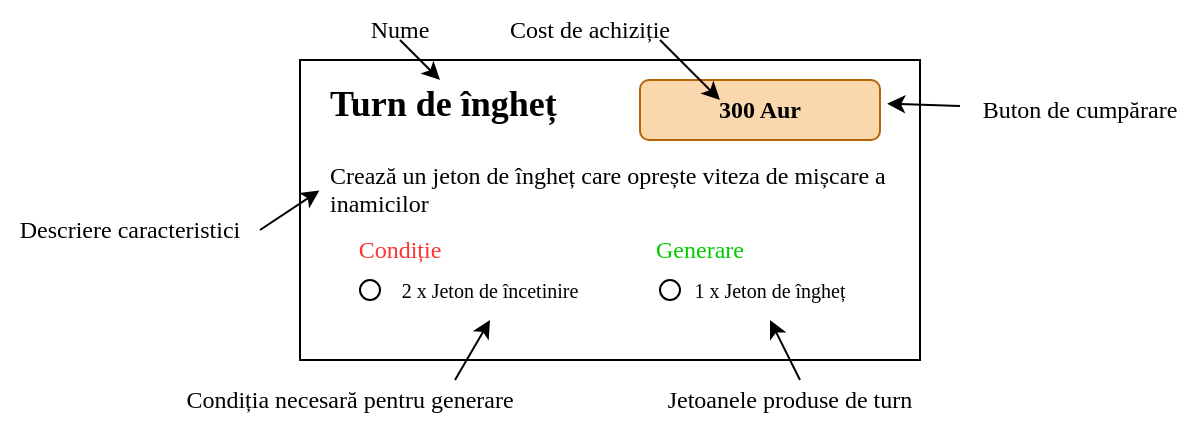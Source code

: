 <mxfile version="21.2.8" type="device" pages="5">
  <diagram name="Pasiv" id="jc4o6tuWXbmoItbEEhrw">
    <mxGraphModel dx="885" dy="820" grid="1" gridSize="10" guides="1" tooltips="1" connect="1" arrows="1" fold="1" page="1" pageScale="1" pageWidth="827" pageHeight="1169" math="0" shadow="0">
      <root>
        <mxCell id="0" />
        <mxCell id="1" parent="0" />
        <mxCell id="uwmjzWsa338FhrOG6r55-3" value="" style="rounded=0;whiteSpace=wrap;html=1;fontFamily=Times New Roman;" parent="1" vertex="1">
          <mxGeometry x="320" y="360" width="310" height="150" as="geometry" />
        </mxCell>
        <mxCell id="uwmjzWsa338FhrOG6r55-1" value="&lt;h1&gt;&lt;font style=&quot;font-size: 18px;&quot;&gt;Turn de îngheț&lt;/font&gt;&lt;/h1&gt;&lt;p&gt;Crează un jeton de îngheț care oprește viteza de mișcare a inamicilor&lt;/p&gt;" style="text;html=1;fillColor=none;spacing=5;spacingTop=-20;whiteSpace=wrap;overflow=hidden;rounded=0;fontFamily=Times New Roman;" parent="1" vertex="1">
          <mxGeometry x="330" y="360" width="290" height="80" as="geometry" />
        </mxCell>
        <mxCell id="uwmjzWsa338FhrOG6r55-2" value="&lt;b&gt;300 Aur&lt;/b&gt;" style="rounded=1;whiteSpace=wrap;html=1;fillColor=#fad7ac;strokeColor=#b46504;fontFamily=Times New Roman;" parent="1" vertex="1">
          <mxGeometry x="490" y="370" width="120" height="30" as="geometry" />
        </mxCell>
        <mxCell id="uwmjzWsa338FhrOG6r55-4" value="" style="endArrow=classic;html=1;rounded=0;exitX=0.5;exitY=0.667;exitDx=0;exitDy=0;exitPerimeter=0;fontFamily=Times New Roman;" parent="1" source="uwmjzWsa338FhrOG6r55-7" edge="1">
          <mxGeometry width="50" height="50" relative="1" as="geometry">
            <mxPoint x="390" y="340" as="sourcePoint" />
            <mxPoint x="390" y="370" as="targetPoint" />
          </mxGeometry>
        </mxCell>
        <mxCell id="uwmjzWsa338FhrOG6r55-6" value="" style="endArrow=classic;html=1;rounded=0;entryX=0.333;entryY=0.333;entryDx=0;entryDy=0;entryPerimeter=0;fontFamily=Times New Roman;" parent="1" target="uwmjzWsa338FhrOG6r55-2" edge="1">
          <mxGeometry width="50" height="50" relative="1" as="geometry">
            <mxPoint x="500" y="350" as="sourcePoint" />
            <mxPoint x="560" y="330" as="targetPoint" />
          </mxGeometry>
        </mxCell>
        <mxCell id="uwmjzWsa338FhrOG6r55-7" value="Nume" style="text;html=1;strokeColor=none;fillColor=none;align=center;verticalAlign=middle;whiteSpace=wrap;rounded=0;fontFamily=Times New Roman;" parent="1" vertex="1">
          <mxGeometry x="340" y="330" width="60" height="30" as="geometry" />
        </mxCell>
        <mxCell id="uwmjzWsa338FhrOG6r55-8" value="Descriere caracteristici" style="text;html=1;strokeColor=none;fillColor=none;align=center;verticalAlign=middle;whiteSpace=wrap;rounded=0;fontFamily=Times New Roman;" parent="1" vertex="1">
          <mxGeometry x="170" y="430" width="130" height="30" as="geometry" />
        </mxCell>
        <mxCell id="uwmjzWsa338FhrOG6r55-9" value="Cost de achiziție" style="text;html=1;strokeColor=none;fillColor=none;align=center;verticalAlign=middle;whiteSpace=wrap;rounded=0;fontFamily=Times New Roman;" parent="1" vertex="1">
          <mxGeometry x="410" y="330" width="110" height="30" as="geometry" />
        </mxCell>
        <mxCell id="uwmjzWsa338FhrOG6r55-10" value="" style="endArrow=classic;html=1;rounded=0;entryX=1.03;entryY=0.395;entryDx=0;entryDy=0;entryPerimeter=0;fontFamily=Times New Roman;" parent="1" source="uwmjzWsa338FhrOG6r55-11" target="uwmjzWsa338FhrOG6r55-2" edge="1">
          <mxGeometry width="50" height="50" relative="1" as="geometry">
            <mxPoint x="580" y="350" as="sourcePoint" />
            <mxPoint x="590" y="330" as="targetPoint" />
          </mxGeometry>
        </mxCell>
        <mxCell id="uwmjzWsa338FhrOG6r55-11" value="Buton de cumpărare" style="text;html=1;strokeColor=none;fillColor=none;align=center;verticalAlign=middle;whiteSpace=wrap;rounded=0;fontFamily=Times New Roman;" parent="1" vertex="1">
          <mxGeometry x="650" y="370" width="120" height="30" as="geometry" />
        </mxCell>
        <mxCell id="uwmjzWsa338FhrOG6r55-12" value="Condiție" style="text;html=1;align=center;verticalAlign=middle;whiteSpace=wrap;rounded=0;fontColor=#FF3333;fontFamily=Times New Roman;" parent="1" vertex="1">
          <mxGeometry x="340" y="440" width="60" height="30" as="geometry" />
        </mxCell>
        <mxCell id="uwmjzWsa338FhrOG6r55-13" value="2 x Jeton de încetinire" style="text;html=1;strokeColor=none;fillColor=none;align=center;verticalAlign=middle;whiteSpace=wrap;rounded=0;fontSize=10;fontFamily=Times New Roman;" parent="1" vertex="1">
          <mxGeometry x="350" y="460" width="130" height="30" as="geometry" />
        </mxCell>
        <mxCell id="uwmjzWsa338FhrOG6r55-14" value="" style="ellipse;whiteSpace=wrap;html=1;aspect=fixed;fontFamily=Times New Roman;" parent="1" vertex="1">
          <mxGeometry x="350" y="470" width="10" height="10" as="geometry" />
        </mxCell>
        <mxCell id="uwmjzWsa338FhrOG6r55-16" value="Generare" style="text;html=1;align=center;verticalAlign=middle;whiteSpace=wrap;rounded=0;fillColor=none;fontColor=#00CC00;fontFamily=Times New Roman;" parent="1" vertex="1">
          <mxGeometry x="490" y="440" width="60" height="30" as="geometry" />
        </mxCell>
        <mxCell id="uwmjzWsa338FhrOG6r55-17" value="" style="ellipse;whiteSpace=wrap;html=1;aspect=fixed;fontFamily=Times New Roman;" parent="1" vertex="1">
          <mxGeometry x="500" y="470" width="10" height="10" as="geometry" />
        </mxCell>
        <mxCell id="uwmjzWsa338FhrOG6r55-19" value="1 x Jeton de îngheț" style="text;html=1;strokeColor=none;fillColor=none;align=center;verticalAlign=middle;whiteSpace=wrap;rounded=0;fontSize=10;fontFamily=Times New Roman;" parent="1" vertex="1">
          <mxGeometry x="490" y="460" width="130" height="30" as="geometry" />
        </mxCell>
        <mxCell id="uwmjzWsa338FhrOG6r55-20" value="" style="endArrow=classic;html=1;rounded=0;entryX=0.5;entryY=1;entryDx=0;entryDy=0;exitX=0.75;exitY=0;exitDx=0;exitDy=0;fontFamily=Times New Roman;" parent="1" source="uwmjzWsa338FhrOG6r55-21" target="uwmjzWsa338FhrOG6r55-13" edge="1">
          <mxGeometry width="50" height="50" relative="1" as="geometry">
            <mxPoint x="400" y="530" as="sourcePoint" />
            <mxPoint x="450" y="560" as="targetPoint" />
          </mxGeometry>
        </mxCell>
        <mxCell id="uwmjzWsa338FhrOG6r55-21" value="Condiția necesară pentru generare" style="text;html=1;strokeColor=none;fillColor=none;align=center;verticalAlign=middle;whiteSpace=wrap;rounded=0;fontFamily=Times New Roman;" parent="1" vertex="1">
          <mxGeometry x="240" y="520" width="210" height="20" as="geometry" />
        </mxCell>
        <mxCell id="uwmjzWsa338FhrOG6r55-22" value="" style="endArrow=classic;html=1;rounded=0;entryX=0.5;entryY=1;entryDx=0;entryDy=0;fontFamily=Times New Roman;" parent="1" target="uwmjzWsa338FhrOG6r55-19" edge="1">
          <mxGeometry width="50" height="50" relative="1" as="geometry">
            <mxPoint x="570" y="520" as="sourcePoint" />
            <mxPoint x="570" y="360" as="targetPoint" />
          </mxGeometry>
        </mxCell>
        <mxCell id="uwmjzWsa338FhrOG6r55-23" value="Jetoanele produse de turn" style="text;html=1;strokeColor=none;fillColor=none;align=center;verticalAlign=middle;whiteSpace=wrap;rounded=0;fontFamily=Times New Roman;" parent="1" vertex="1">
          <mxGeometry x="460" y="520" width="210" height="20" as="geometry" />
        </mxCell>
        <mxCell id="uwmjzWsa338FhrOG6r55-24" value="" style="endArrow=classic;html=1;rounded=0;exitX=1;exitY=0.5;exitDx=0;exitDy=0;entryX=-0.001;entryY=0.816;entryDx=0;entryDy=0;entryPerimeter=0;fontFamily=Times New Roman;" parent="1" source="uwmjzWsa338FhrOG6r55-8" target="uwmjzWsa338FhrOG6r55-1" edge="1">
          <mxGeometry width="50" height="50" relative="1" as="geometry">
            <mxPoint x="430" y="360" as="sourcePoint" />
            <mxPoint x="340" y="420" as="targetPoint" />
          </mxGeometry>
        </mxCell>
      </root>
    </mxGraphModel>
  </diagram>
  <diagram id="5OoXkoIz7BG2PNX7ouw_" name="Activ">
    <mxGraphModel dx="738" dy="683" grid="1" gridSize="10" guides="1" tooltips="1" connect="1" arrows="1" fold="1" page="1" pageScale="1" pageWidth="827" pageHeight="1169" math="0" shadow="0">
      <root>
        <mxCell id="0" />
        <mxCell id="1" parent="0" />
        <mxCell id="3F3m2wbE7Qjy6jYsmU-g-1" value="" style="rounded=0;whiteSpace=wrap;html=1;fontFamily=Times New Roman;" parent="1" vertex="1">
          <mxGeometry x="330" y="650" width="310" height="100" as="geometry" />
        </mxCell>
        <mxCell id="3F3m2wbE7Qjy6jYsmU-g-2" value="&lt;h1&gt;&lt;font style=&quot;font-size: 18px;&quot;&gt;Turn de atac rapid&lt;/font&gt;&lt;/h1&gt;&lt;p&gt;Turn care o rată de atac foarte mare. Proiectilele sale produc mai puține daune inamiciilor.&lt;/p&gt;" style="text;html=1;fillColor=none;spacing=5;spacingTop=-20;whiteSpace=wrap;overflow=hidden;rounded=0;fontFamily=Times New Roman;" parent="1" vertex="1">
          <mxGeometry x="340" y="650" width="290" height="80" as="geometry" />
        </mxCell>
        <mxCell id="3F3m2wbE7Qjy6jYsmU-g-3" value="&lt;b&gt;1000 Aur&lt;/b&gt;" style="rounded=1;whiteSpace=wrap;html=1;fillColor=#fad7ac;strokeColor=#b46504;fontFamily=Times New Roman;" parent="1" vertex="1">
          <mxGeometry x="500" y="660" width="120" height="30" as="geometry" />
        </mxCell>
        <mxCell id="3F3m2wbE7Qjy6jYsmU-g-4" value="" style="endArrow=classic;html=1;rounded=0;exitX=0.5;exitY=0.667;exitDx=0;exitDy=0;exitPerimeter=0;fontFamily=Times New Roman;" parent="1" source="3F3m2wbE7Qjy6jYsmU-g-6" edge="1">
          <mxGeometry width="50" height="50" relative="1" as="geometry">
            <mxPoint x="400" y="630" as="sourcePoint" />
            <mxPoint x="400" y="660" as="targetPoint" />
          </mxGeometry>
        </mxCell>
        <mxCell id="3F3m2wbE7Qjy6jYsmU-g-5" value="" style="endArrow=classic;html=1;rounded=0;entryX=0.333;entryY=0.333;entryDx=0;entryDy=0;entryPerimeter=0;fontFamily=Times New Roman;" parent="1" target="3F3m2wbE7Qjy6jYsmU-g-3" edge="1">
          <mxGeometry width="50" height="50" relative="1" as="geometry">
            <mxPoint x="510" y="640" as="sourcePoint" />
            <mxPoint x="570" y="620" as="targetPoint" />
          </mxGeometry>
        </mxCell>
        <mxCell id="3F3m2wbE7Qjy6jYsmU-g-6" value="Nume" style="text;html=1;strokeColor=none;fillColor=none;align=center;verticalAlign=middle;whiteSpace=wrap;rounded=0;fontFamily=Times New Roman;" parent="1" vertex="1">
          <mxGeometry x="350" y="620" width="60" height="30" as="geometry" />
        </mxCell>
        <mxCell id="3F3m2wbE7Qjy6jYsmU-g-7" value="Descriere caracteristici" style="text;html=1;strokeColor=none;fillColor=none;align=center;verticalAlign=middle;whiteSpace=wrap;rounded=0;fontFamily=Times New Roman;" parent="1" vertex="1">
          <mxGeometry x="180" y="720" width="130" height="30" as="geometry" />
        </mxCell>
        <mxCell id="3F3m2wbE7Qjy6jYsmU-g-8" value="Cost de achiziție" style="text;html=1;strokeColor=none;fillColor=none;align=center;verticalAlign=middle;whiteSpace=wrap;rounded=0;fontFamily=Times New Roman;" parent="1" vertex="1">
          <mxGeometry x="420" y="620" width="110" height="30" as="geometry" />
        </mxCell>
        <mxCell id="3F3m2wbE7Qjy6jYsmU-g-9" value="" style="endArrow=classic;html=1;rounded=0;entryX=1.03;entryY=0.395;entryDx=0;entryDy=0;entryPerimeter=0;fontFamily=Times New Roman;" parent="1" source="3F3m2wbE7Qjy6jYsmU-g-10" target="3F3m2wbE7Qjy6jYsmU-g-3" edge="1">
          <mxGeometry width="50" height="50" relative="1" as="geometry">
            <mxPoint x="590" y="640" as="sourcePoint" />
            <mxPoint x="600" y="620" as="targetPoint" />
          </mxGeometry>
        </mxCell>
        <mxCell id="3F3m2wbE7Qjy6jYsmU-g-10" value="Buton de cumpărare" style="text;html=1;strokeColor=none;fillColor=none;align=center;verticalAlign=middle;whiteSpace=wrap;rounded=0;fontFamily=Times New Roman;" parent="1" vertex="1">
          <mxGeometry x="660" y="660" width="120" height="30" as="geometry" />
        </mxCell>
        <mxCell id="3F3m2wbE7Qjy6jYsmU-g-11" value="" style="endArrow=classic;html=1;rounded=0;exitX=1;exitY=0.5;exitDx=0;exitDy=0;entryX=-0.001;entryY=0.816;entryDx=0;entryDy=0;entryPerimeter=0;fontFamily=Times New Roman;" parent="1" source="3F3m2wbE7Qjy6jYsmU-g-7" target="3F3m2wbE7Qjy6jYsmU-g-2" edge="1">
          <mxGeometry width="50" height="50" relative="1" as="geometry">
            <mxPoint x="440" y="650" as="sourcePoint" />
            <mxPoint x="350" y="710" as="targetPoint" />
          </mxGeometry>
        </mxCell>
      </root>
    </mxGraphModel>
  </diagram>
  <diagram id="dDHVOa-ew1dHpOKy0Jl7" name="Upgrade">
    <mxGraphModel dx="885" dy="820" grid="1" gridSize="10" guides="1" tooltips="1" connect="1" arrows="1" fold="1" page="1" pageScale="1" pageWidth="827" pageHeight="1169" math="0" shadow="0">
      <root>
        <mxCell id="0" />
        <mxCell id="1" parent="0" />
        <mxCell id="QwWyN7Vd_2sqiE-Lj9NF-1" value="" style="rounded=0;whiteSpace=wrap;html=1;fontFamily=Times New Roman;" vertex="1" parent="1">
          <mxGeometry x="330" y="650" width="310" height="120" as="geometry" />
        </mxCell>
        <mxCell id="QwWyN7Vd_2sqiE-Lj9NF-2" value="&lt;h1&gt;&lt;font style=&quot;font-size: 18px;&quot;&gt;Viteză de atac lv.2&lt;/font&gt;&lt;/h1&gt;&lt;div&gt;&lt;span style=&quot;background-color: initial;&quot;&gt;&lt;br&gt;&lt;/span&gt;&lt;/div&gt;&lt;div&gt;&lt;span style=&quot;background-color: initial;&quot;&gt;Crește viteza de atac a tunurilor active cu 40%.&lt;/span&gt;&lt;br&gt;&lt;/div&gt;" style="text;html=1;fillColor=none;spacing=5;spacingTop=-20;whiteSpace=wrap;overflow=hidden;rounded=0;fontFamily=Times New Roman;" vertex="1" parent="1">
          <mxGeometry x="340" y="650" width="290" height="90" as="geometry" />
        </mxCell>
        <mxCell id="QwWyN7Vd_2sqiE-Lj9NF-3" value="&lt;b&gt;1450 Aur&lt;/b&gt;" style="rounded=1;whiteSpace=wrap;html=1;fillColor=#fad7ac;strokeColor=#b46504;fontFamily=Times New Roman;" vertex="1" parent="1">
          <mxGeometry x="500" y="660" width="120" height="30" as="geometry" />
        </mxCell>
        <mxCell id="QwWyN7Vd_2sqiE-Lj9NF-4" value="" style="endArrow=classic;html=1;rounded=0;exitX=0.5;exitY=0.667;exitDx=0;exitDy=0;exitPerimeter=0;fontFamily=Times New Roman;" edge="1" parent="1" source="QwWyN7Vd_2sqiE-Lj9NF-6">
          <mxGeometry width="50" height="50" relative="1" as="geometry">
            <mxPoint x="400" y="630" as="sourcePoint" />
            <mxPoint x="400" y="660" as="targetPoint" />
          </mxGeometry>
        </mxCell>
        <mxCell id="QwWyN7Vd_2sqiE-Lj9NF-5" value="" style="endArrow=classic;html=1;rounded=0;entryX=0.333;entryY=0.333;entryDx=0;entryDy=0;entryPerimeter=0;fontFamily=Times New Roman;" edge="1" parent="1" target="QwWyN7Vd_2sqiE-Lj9NF-3">
          <mxGeometry width="50" height="50" relative="1" as="geometry">
            <mxPoint x="510" y="640" as="sourcePoint" />
            <mxPoint x="570" y="620" as="targetPoint" />
          </mxGeometry>
        </mxCell>
        <mxCell id="QwWyN7Vd_2sqiE-Lj9NF-6" value="Nume" style="text;html=1;strokeColor=none;fillColor=none;align=center;verticalAlign=middle;whiteSpace=wrap;rounded=0;fontFamily=Times New Roman;" vertex="1" parent="1">
          <mxGeometry x="350" y="620" width="60" height="30" as="geometry" />
        </mxCell>
        <mxCell id="QwWyN7Vd_2sqiE-Lj9NF-7" value="Descriere caracteristici" style="text;html=1;strokeColor=none;fillColor=none;align=center;verticalAlign=middle;whiteSpace=wrap;rounded=0;fontFamily=Times New Roman;" vertex="1" parent="1">
          <mxGeometry x="180" y="720" width="130" height="30" as="geometry" />
        </mxCell>
        <mxCell id="QwWyN7Vd_2sqiE-Lj9NF-8" value="Cost de achiziție" style="text;html=1;strokeColor=none;fillColor=none;align=center;verticalAlign=middle;whiteSpace=wrap;rounded=0;fontFamily=Times New Roman;" vertex="1" parent="1">
          <mxGeometry x="420" y="620" width="110" height="30" as="geometry" />
        </mxCell>
        <mxCell id="QwWyN7Vd_2sqiE-Lj9NF-9" value="" style="endArrow=classic;html=1;rounded=0;entryX=1.03;entryY=0.395;entryDx=0;entryDy=0;entryPerimeter=0;fontFamily=Times New Roman;" edge="1" parent="1" source="QwWyN7Vd_2sqiE-Lj9NF-10" target="QwWyN7Vd_2sqiE-Lj9NF-3">
          <mxGeometry width="50" height="50" relative="1" as="geometry">
            <mxPoint x="590" y="640" as="sourcePoint" />
            <mxPoint x="600" y="620" as="targetPoint" />
          </mxGeometry>
        </mxCell>
        <mxCell id="QwWyN7Vd_2sqiE-Lj9NF-10" value="Buton de cumpărare" style="text;html=1;strokeColor=none;fillColor=none;align=center;verticalAlign=middle;whiteSpace=wrap;rounded=0;fontFamily=Times New Roman;" vertex="1" parent="1">
          <mxGeometry x="660" y="660" width="120" height="30" as="geometry" />
        </mxCell>
        <mxCell id="QwWyN7Vd_2sqiE-Lj9NF-13" value="Turn Activ" style="text;html=1;strokeColor=none;fillColor=none;align=center;verticalAlign=middle;whiteSpace=wrap;rounded=0;fontFamily=Times New Roman;" vertex="1" parent="1">
          <mxGeometry x="370" y="690" width="60" height="20" as="geometry" />
        </mxCell>
        <mxCell id="QwWyN7Vd_2sqiE-Lj9NF-12" value="" style="ellipse;whiteSpace=wrap;html=1;aspect=fixed;fontFamily=Times New Roman;" vertex="1" parent="1">
          <mxGeometry x="360" y="695" width="10" height="10" as="geometry" />
        </mxCell>
        <mxCell id="QwWyN7Vd_2sqiE-Lj9NF-14" value="" style="endArrow=classic;html=1;rounded=0;fontFamily=Times New Roman;" edge="1" parent="1" source="QwWyN7Vd_2sqiE-Lj9NF-15">
          <mxGeometry width="50" height="50" relative="1" as="geometry">
            <mxPoint x="450" y="760" as="sourcePoint" />
            <mxPoint x="350" y="700" as="targetPoint" />
          </mxGeometry>
        </mxCell>
        <mxCell id="QwWyN7Vd_2sqiE-Lj9NF-15" value="Tipul de turn" style="text;html=1;strokeColor=none;fillColor=none;align=center;verticalAlign=middle;whiteSpace=wrap;rounded=0;fontFamily=Times New Roman;" vertex="1" parent="1">
          <mxGeometry x="220" y="675" width="90" height="30" as="geometry" />
        </mxCell>
        <mxCell id="QwWyN7Vd_2sqiE-Lj9NF-19" value="" style="endArrow=classic;html=1;rounded=0;exitX=1;exitY=0.5;exitDx=0;exitDy=0;fontFamily=Times New Roman;entryX=0.003;entryY=0.852;entryDx=0;entryDy=0;entryPerimeter=0;" edge="1" parent="1" source="QwWyN7Vd_2sqiE-Lj9NF-7" target="QwWyN7Vd_2sqiE-Lj9NF-2">
          <mxGeometry width="50" height="50" relative="1" as="geometry">
            <mxPoint x="440" y="650" as="sourcePoint" />
            <mxPoint x="350" y="710" as="targetPoint" />
          </mxGeometry>
        </mxCell>
        <mxCell id="QwWyN7Vd_2sqiE-Lj9NF-20" value="" style="shape=waypoint;sketch=0;fillStyle=solid;size=6;pointerEvents=1;points=[];fillColor=none;resizable=0;rotatable=0;perimeter=centerPerimeter;snapToPoint=1;fontFamily=Times New Roman;" vertex="1" parent="1">
          <mxGeometry x="350" y="740" width="20" height="20" as="geometry" />
        </mxCell>
        <mxCell id="QwWyN7Vd_2sqiE-Lj9NF-21" value="+40% viteză de atac" style="text;html=1;strokeColor=none;fillColor=none;align=center;verticalAlign=middle;whiteSpace=wrap;rounded=0;fontFamily=Times New Roman;" vertex="1" parent="1">
          <mxGeometry x="360" y="742.5" width="120" height="15" as="geometry" />
        </mxCell>
        <mxCell id="QwWyN7Vd_2sqiE-Lj9NF-22" value="" style="endArrow=classic;html=1;rounded=0;entryX=0.75;entryY=1;entryDx=0;entryDy=0;fontFamily=Times New Roman;" edge="1" parent="1" target="QwWyN7Vd_2sqiE-Lj9NF-21">
          <mxGeometry width="50" height="50" relative="1" as="geometry">
            <mxPoint x="460" y="780" as="sourcePoint" />
            <mxPoint x="530" y="640" as="targetPoint" />
          </mxGeometry>
        </mxCell>
        <mxCell id="QwWyN7Vd_2sqiE-Lj9NF-23" value="Listă cu bonusurile oferite" style="text;html=1;strokeColor=none;fillColor=none;align=center;verticalAlign=middle;whiteSpace=wrap;rounded=0;fontFamily=Times New Roman;" vertex="1" parent="1">
          <mxGeometry x="445" y="770" width="175" height="30" as="geometry" />
        </mxCell>
      </root>
    </mxGraphModel>
  </diagram>
  <diagram id="hyCfpcH2IOOfDSX1Maco" name="TW-1">
    <mxGraphModel dx="885" dy="820" grid="1" gridSize="10" guides="1" tooltips="1" connect="1" arrows="1" fold="1" page="1" pageScale="1" pageWidth="827" pageHeight="1169" math="0" shadow="0">
      <root>
        <mxCell id="0" />
        <mxCell id="1" parent="0" />
        <mxCell id="bh0NUZyvh8FarMy9LQr6-2" value="" style="verticalLabelPosition=bottom;verticalAlign=top;html=1;shape=mxgraph.basic.rect;fillColor2=none;strokeWidth=1;size=20;indent=5;fontFamily=Times New Roman;" vertex="1" parent="1">
          <mxGeometry x="150" y="430" width="550" height="160" as="geometry" />
        </mxCell>
        <mxCell id="bh0NUZyvh8FarMy9LQr6-3" value="" style="shape=sumEllipse;perimeter=ellipsePerimeter;whiteSpace=wrap;html=1;backgroundOutline=1;fontFamily=Times New Roman;" vertex="1" parent="1">
          <mxGeometry x="200" y="450" width="40" height="40" as="geometry" />
        </mxCell>
        <mxCell id="bh0NUZyvh8FarMy9LQr6-4" value="" style="shape=sumEllipse;perimeter=ellipsePerimeter;whiteSpace=wrap;html=1;backgroundOutline=1;fontFamily=Times New Roman;" vertex="1" parent="1">
          <mxGeometry x="310" y="530" width="40" height="40" as="geometry" />
        </mxCell>
        <mxCell id="bh0NUZyvh8FarMy9LQr6-5" value="" style="shape=sumEllipse;perimeter=ellipsePerimeter;whiteSpace=wrap;html=1;backgroundOutline=1;fontFamily=Times New Roman;" vertex="1" parent="1">
          <mxGeometry x="480" y="480" width="40" height="40" as="geometry" />
        </mxCell>
        <mxCell id="bh0NUZyvh8FarMy9LQr6-7" value="" style="shape=hexagon;perimeter=hexagonPerimeter2;whiteSpace=wrap;html=1;fixedSize=1;fontFamily=Times New Roman;" vertex="1" parent="1">
          <mxGeometry x="710" y="485" width="70" height="50" as="geometry" />
        </mxCell>
        <mxCell id="bh0NUZyvh8FarMy9LQr6-8" value="" style="ellipse;whiteSpace=wrap;html=1;aspect=fixed;fillColor=#e51400;strokeColor=#B20000;fontColor=#ffffff;fontFamily=Times New Roman;" vertex="1" parent="1">
          <mxGeometry x="300" y="440" width="10" height="10" as="geometry" />
        </mxCell>
        <mxCell id="bh0NUZyvh8FarMy9LQr6-9" value="" style="ellipse;whiteSpace=wrap;html=1;aspect=fixed;fillColor=#e51400;strokeColor=#B20000;fontColor=#ffffff;fontFamily=Times New Roman;" vertex="1" parent="1">
          <mxGeometry x="310" y="495" width="10" height="10" as="geometry" />
        </mxCell>
        <mxCell id="bh0NUZyvh8FarMy9LQr6-10" value="" style="triangle;whiteSpace=wrap;html=1;rotation=75;fontFamily=Times New Roman;" vertex="1" parent="1">
          <mxGeometry x="260" y="340" width="60" height="80" as="geometry" />
        </mxCell>
        <mxCell id="bh0NUZyvh8FarMy9LQr6-11" value="" style="endArrow=classic;html=1;rounded=0;fontFamily=Times New Roman;" edge="1" parent="1" target="bh0NUZyvh8FarMy9LQr6-10">
          <mxGeometry width="50" height="50" relative="1" as="geometry">
            <mxPoint x="370" y="380" as="sourcePoint" />
            <mxPoint x="320" y="340" as="targetPoint" />
          </mxGeometry>
        </mxCell>
        <mxCell id="bh0NUZyvh8FarMy9LQr6-12" value="" style="endArrow=classic;html=1;rounded=0;entryX=0.362;entryY=0.997;entryDx=0;entryDy=0;entryPerimeter=0;fontFamily=Times New Roman;" edge="1" parent="1" target="bh0NUZyvh8FarMy9LQr6-4">
          <mxGeometry width="50" height="50" relative="1" as="geometry">
            <mxPoint x="290" y="620" as="sourcePoint" />
            <mxPoint x="440" y="420" as="targetPoint" />
          </mxGeometry>
        </mxCell>
        <mxCell id="bh0NUZyvh8FarMy9LQr6-13" value="" style="endArrow=classic;html=1;rounded=0;entryX=0.801;entryY=-0.018;entryDx=0;entryDy=0;entryPerimeter=0;fontFamily=Times New Roman;" edge="1" parent="1" target="bh0NUZyvh8FarMy9LQr6-2">
          <mxGeometry width="50" height="50" relative="1" as="geometry">
            <mxPoint x="600" y="390" as="sourcePoint" />
            <mxPoint x="580" y="440" as="targetPoint" />
          </mxGeometry>
        </mxCell>
        <mxCell id="bh0NUZyvh8FarMy9LQr6-14" value="" style="endArrow=classic;html=1;rounded=0;entryX=0.5;entryY=0;entryDx=0;entryDy=0;fontFamily=Times New Roman;" edge="1" parent="1" target="bh0NUZyvh8FarMy9LQr6-7">
          <mxGeometry width="50" height="50" relative="1" as="geometry">
            <mxPoint x="750" y="450" as="sourcePoint" />
            <mxPoint x="580" y="440" as="targetPoint" />
          </mxGeometry>
        </mxCell>
        <mxCell id="bh0NUZyvh8FarMy9LQr6-15" value="" style="endArrow=classic;html=1;rounded=0;entryX=0;entryY=0;entryDx=0;entryDy=0;fontFamily=Times New Roman;" edge="1" parent="1" target="bh0NUZyvh8FarMy9LQr6-8">
          <mxGeometry width="50" height="50" relative="1" as="geometry">
            <mxPoint x="230" y="410" as="sourcePoint" />
            <mxPoint x="330" y="380" as="targetPoint" />
          </mxGeometry>
        </mxCell>
        <mxCell id="bh0NUZyvh8FarMy9LQr6-16" value="Turn de apărare" style="text;html=1;strokeColor=none;fillColor=none;align=center;verticalAlign=middle;whiteSpace=wrap;rounded=0;fontFamily=Times New Roman;" vertex="1" parent="1">
          <mxGeometry x="370" y="365" width="100" height="30" as="geometry" />
        </mxCell>
        <mxCell id="bh0NUZyvh8FarMy9LQr6-17" value="Hartă de joc" style="text;html=1;strokeColor=none;fillColor=none;align=center;verticalAlign=middle;whiteSpace=wrap;rounded=0;fontFamily=Times New Roman;" vertex="1" parent="1">
          <mxGeometry x="560" y="365" width="80" height="30" as="geometry" />
        </mxCell>
        <mxCell id="bh0NUZyvh8FarMy9LQr6-18" value="Proiectil" style="text;html=1;strokeColor=none;fillColor=none;align=center;verticalAlign=middle;whiteSpace=wrap;rounded=0;fontFamily=Times New Roman;" vertex="1" parent="1">
          <mxGeometry x="160" y="390" width="100" height="30" as="geometry" />
        </mxCell>
        <mxCell id="bh0NUZyvh8FarMy9LQr6-19" value="Inamic" style="text;html=1;strokeColor=none;fillColor=none;align=center;verticalAlign=middle;whiteSpace=wrap;rounded=0;fontFamily=Times New Roman;" vertex="1" parent="1">
          <mxGeometry x="230" y="620" width="110" height="20" as="geometry" />
        </mxCell>
        <mxCell id="bh0NUZyvh8FarMy9LQr6-20" value="Obiectiv" style="text;html=1;strokeColor=none;fillColor=none;align=center;verticalAlign=middle;whiteSpace=wrap;rounded=0;fontFamily=Times New Roman;" vertex="1" parent="1">
          <mxGeometry x="720" y="420" width="60" height="30" as="geometry" />
        </mxCell>
      </root>
    </mxGraphModel>
  </diagram>
  <diagram id="8J1mU2OFD25s7eYxhPXM" name="hud">
    <mxGraphModel dx="885" dy="820" grid="1" gridSize="10" guides="1" tooltips="1" connect="1" arrows="1" fold="1" page="1" pageScale="1" pageWidth="827" pageHeight="1169" math="0" shadow="0">
      <root>
        <mxCell id="0" />
        <mxCell id="1" parent="0" />
        <mxCell id="tGJ9kS9bvAJ0N9TISQeS-2" value="" style="rounded=0;whiteSpace=wrap;html=1;" vertex="1" parent="1">
          <mxGeometry x="54" y="170" width="720" height="440" as="geometry" />
        </mxCell>
        <mxCell id="tGJ9kS9bvAJ0N9TISQeS-5" value="" style="rounded=0;whiteSpace=wrap;html=1;fillColor=#f8cecc;strokeColor=#b85450;" vertex="1" parent="1">
          <mxGeometry x="560" y="190" width="190" height="410" as="geometry" />
        </mxCell>
        <mxCell id="tGJ9kS9bvAJ0N9TISQeS-6" value="" style="rounded=0;whiteSpace=wrap;html=1;fillColor=#d5e8d4;strokeColor=#82b366;" vertex="1" parent="1">
          <mxGeometry x="70" y="190" width="140" height="70" as="geometry" />
        </mxCell>
        <mxCell id="tGJ9kS9bvAJ0N9TISQeS-7" value="" style="rounded=0;whiteSpace=wrap;html=1;fillColor=#f5f5f5;fontColor=#333333;strokeColor=#666666;" vertex="1" parent="1">
          <mxGeometry x="220" y="190" width="330" height="30" as="geometry" />
        </mxCell>
        <mxCell id="tGJ9kS9bvAJ0N9TISQeS-9" value="" style="rounded=0;whiteSpace=wrap;html=1;fillColor=#fff2cc;strokeColor=#d6b656;" vertex="1" parent="1">
          <mxGeometry x="570" y="200" width="170" height="70" as="geometry" />
        </mxCell>
        <mxCell id="tGJ9kS9bvAJ0N9TISQeS-10" value="" style="rounded=0;whiteSpace=wrap;html=1;fillColor=#dae8fc;strokeColor=#6c8ebf;" vertex="1" parent="1">
          <mxGeometry x="570" y="280" width="170" height="310" as="geometry" />
        </mxCell>
        <mxCell id="tGJ9kS9bvAJ0N9TISQeS-11" value="Informații val inamic" style="text;html=1;strokeColor=none;fillColor=none;align=center;verticalAlign=middle;whiteSpace=wrap;rounded=0;" vertex="1" parent="1">
          <mxGeometry x="85" y="200" width="110" height="50" as="geometry" />
        </mxCell>
        <mxCell id="tGJ9kS9bvAJ0N9TISQeS-12" value="Status jucător" style="text;html=1;strokeColor=none;fillColor=none;align=center;verticalAlign=middle;whiteSpace=wrap;rounded=0;" vertex="1" parent="1">
          <mxGeometry x="220" y="190" width="330" height="30" as="geometry" />
        </mxCell>
        <mxCell id="tGJ9kS9bvAJ0N9TISQeS-13" value="Informații inamic" style="text;html=1;strokeColor=none;fillColor=none;align=center;verticalAlign=middle;whiteSpace=wrap;rounded=0;" vertex="1" parent="1">
          <mxGeometry x="570" y="200" width="170" height="70" as="geometry" />
        </mxCell>
        <mxCell id="tGJ9kS9bvAJ0N9TISQeS-14" value="Magazin" style="text;html=1;strokeColor=none;fillColor=none;align=center;verticalAlign=middle;whiteSpace=wrap;rounded=0;" vertex="1" parent="1">
          <mxGeometry x="570" y="280" width="170" height="310" as="geometry" />
        </mxCell>
      </root>
    </mxGraphModel>
  </diagram>
</mxfile>
